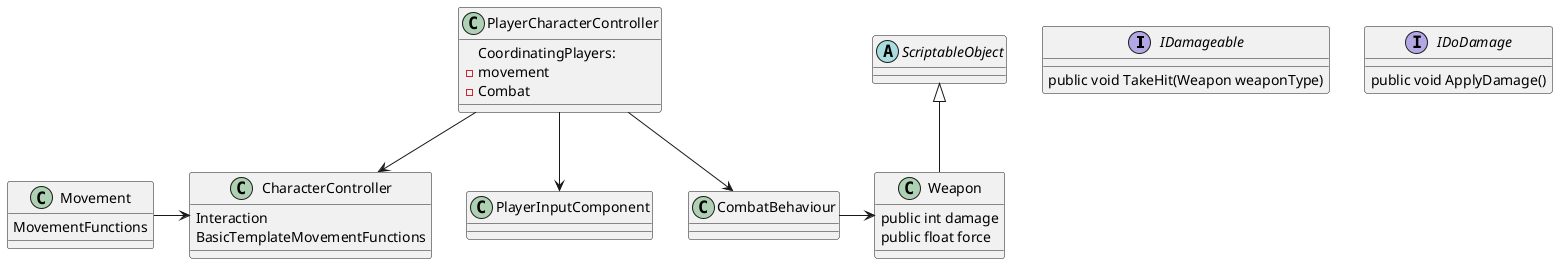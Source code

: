 @startuml
'https://plantuml.com/sequence-diagra

interface IDamageable
{
    public void TakeHit(Weapon weaponType)
}

interface IDoDamage
{
    public void ApplyDamage()
}

abstract class ScriptableObject
{

}

class Weapon extends ScriptableObject
{
    public int damage
    public float force
}

class CharacterController
{
    Interaction
    BasicTemplateMovementFunctions
}

class Movement
{
    MovementFunctions
}

class PlayerCharacterController
{
    CoordinatingPlayers:
    - movement
    - Combat
}

Movement -> CharacterController

CombatBehaviour -> Weapon

PlayerCharacterController --> PlayerInputComponent
PlayerCharacterController --> CharacterController
PlayerCharacterController --> CombatBehaviour


@enduml
